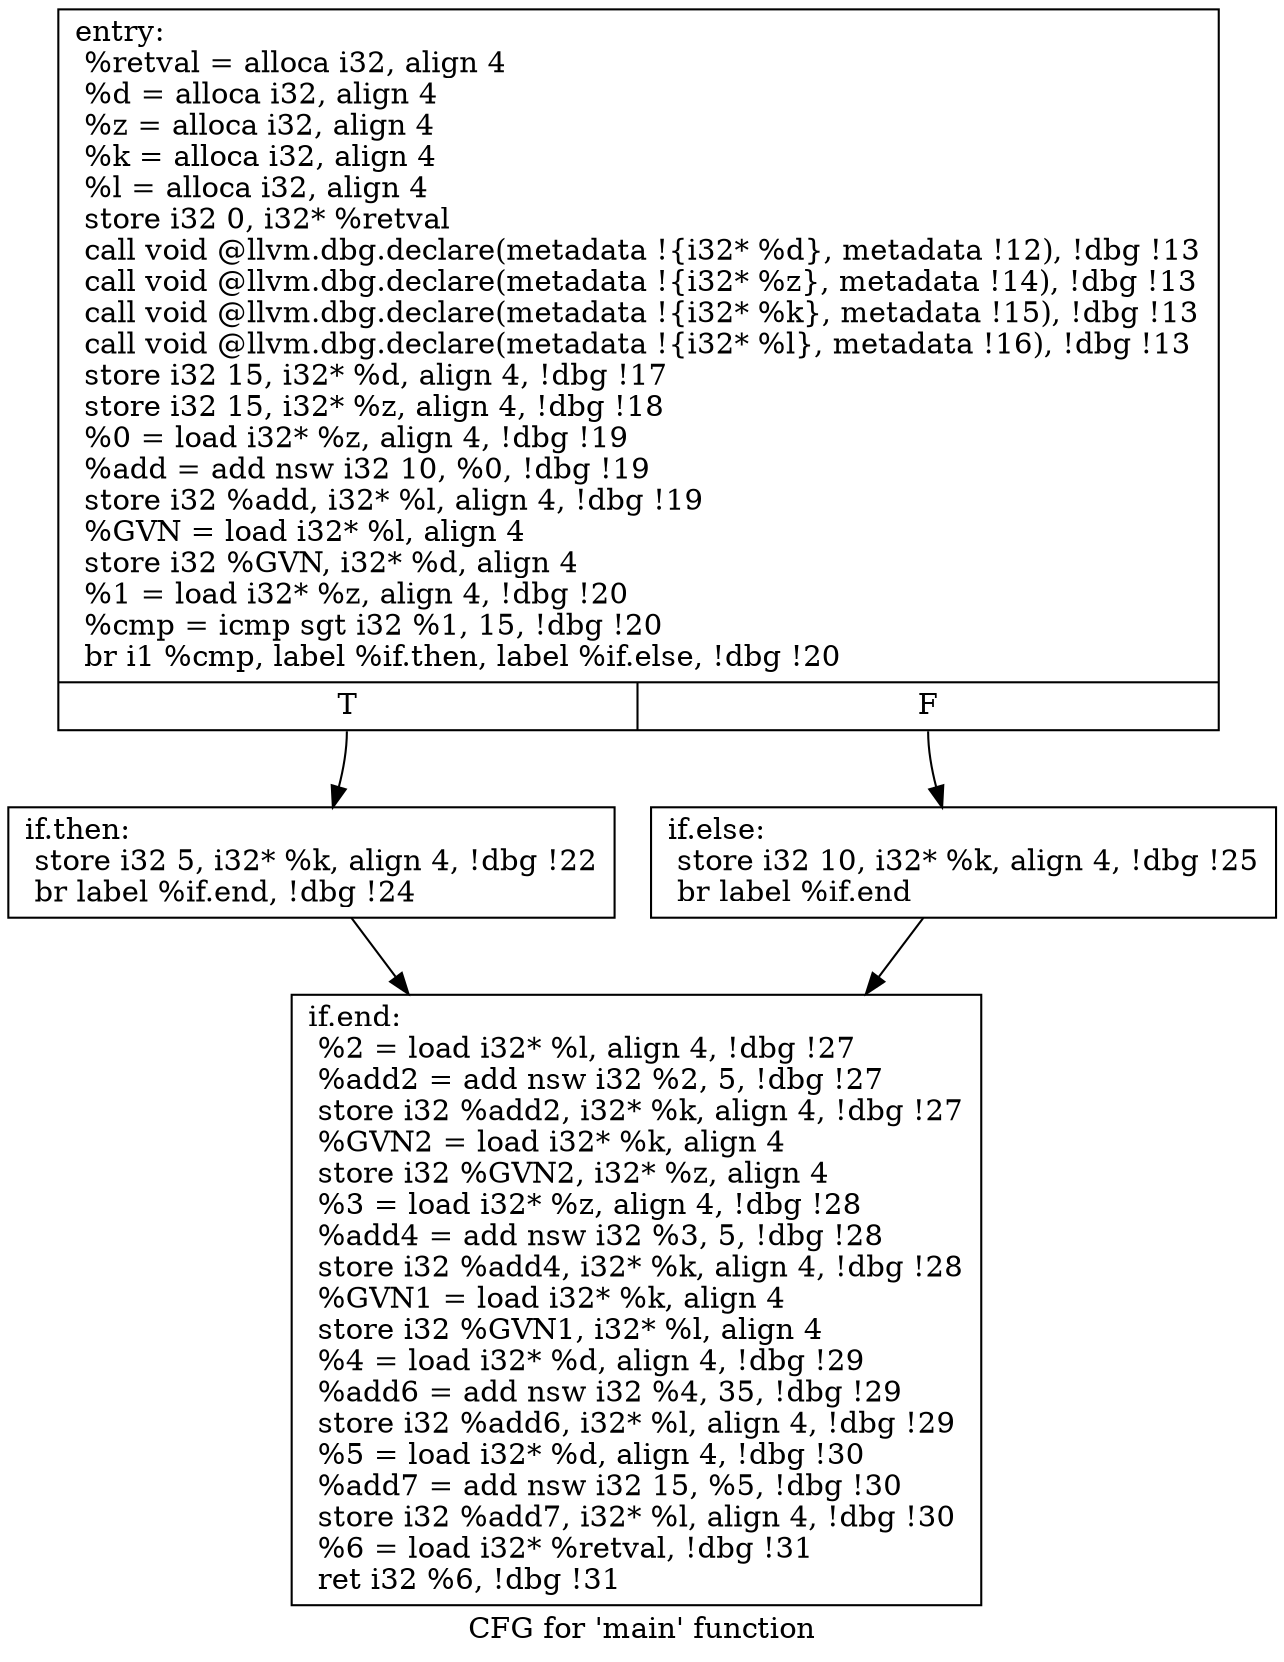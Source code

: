 digraph "CFG for 'main' function" {
	label="CFG for 'main' function";

	Node0x348dc00 [shape=record,label="{entry:\l  %retval = alloca i32, align 4\l  %d = alloca i32, align 4\l  %z = alloca i32, align 4\l  %k = alloca i32, align 4\l  %l = alloca i32, align 4\l  store i32 0, i32* %retval\l  call void @llvm.dbg.declare(metadata !\{i32* %d\}, metadata !12), !dbg !13\l  call void @llvm.dbg.declare(metadata !\{i32* %z\}, metadata !14), !dbg !13\l  call void @llvm.dbg.declare(metadata !\{i32* %k\}, metadata !15), !dbg !13\l  call void @llvm.dbg.declare(metadata !\{i32* %l\}, metadata !16), !dbg !13\l  store i32 15, i32* %d, align 4, !dbg !17\l  store i32 15, i32* %z, align 4, !dbg !18\l  %0 = load i32* %z, align 4, !dbg !19\l  %add = add nsw i32 10, %0, !dbg !19\l  store i32 %add, i32* %l, align 4, !dbg !19\l  %GVN = load i32* %l, align 4\l  store i32 %GVN, i32* %d, align 4\l  %1 = load i32* %z, align 4, !dbg !20\l  %cmp = icmp sgt i32 %1, 15, !dbg !20\l  br i1 %cmp, label %if.then, label %if.else, !dbg !20\l|{<s0>T|<s1>F}}"];
	Node0x348dc00:s0 -> Node0x348af70;
	Node0x348dc00:s1 -> Node0x3487800;
	Node0x348af70 [shape=record,label="{if.then:                                          \l  store i32 5, i32* %k, align 4, !dbg !22\l  br label %if.end, !dbg !24\l}"];
	Node0x348af70 -> Node0x3487860;
	Node0x3487800 [shape=record,label="{if.else:                                          \l  store i32 10, i32* %k, align 4, !dbg !25\l  br label %if.end\l}"];
	Node0x3487800 -> Node0x3487860;
	Node0x3487860 [shape=record,label="{if.end:                                           \l  %2 = load i32* %l, align 4, !dbg !27\l  %add2 = add nsw i32 %2, 5, !dbg !27\l  store i32 %add2, i32* %k, align 4, !dbg !27\l  %GVN2 = load i32* %k, align 4\l  store i32 %GVN2, i32* %z, align 4\l  %3 = load i32* %z, align 4, !dbg !28\l  %add4 = add nsw i32 %3, 5, !dbg !28\l  store i32 %add4, i32* %k, align 4, !dbg !28\l  %GVN1 = load i32* %k, align 4\l  store i32 %GVN1, i32* %l, align 4\l  %4 = load i32* %d, align 4, !dbg !29\l  %add6 = add nsw i32 %4, 35, !dbg !29\l  store i32 %add6, i32* %l, align 4, !dbg !29\l  %5 = load i32* %d, align 4, !dbg !30\l  %add7 = add nsw i32 15, %5, !dbg !30\l  store i32 %add7, i32* %l, align 4, !dbg !30\l  %6 = load i32* %retval, !dbg !31\l  ret i32 %6, !dbg !31\l}"];
}
